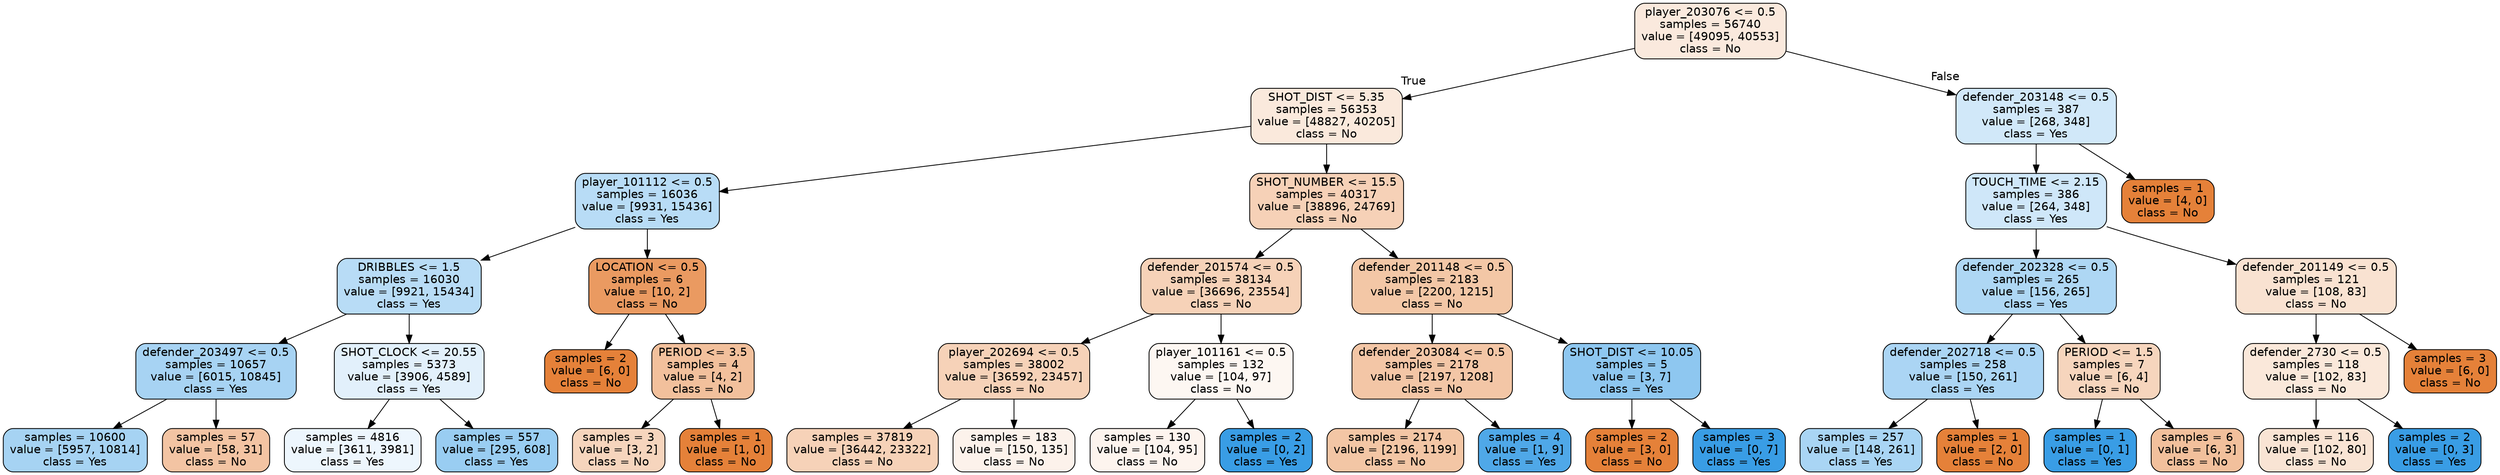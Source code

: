 digraph Tree {
node [shape=box, style="filled, rounded", color="black", fontname=helvetica] ;
edge [fontname=helvetica] ;
0 [label="player_203076 <= 0.5\nsamples = 56740\nvalue = [49095, 40553]\nclass = No", fillcolor="#fae9dd"] ;
1 [label="SHOT_DIST <= 5.35\nsamples = 56353\nvalue = [48827, 40205]\nclass = No", fillcolor="#fae9dc"] ;
0 -> 1 [labeldistance=2.5, labelangle=45, headlabel="True"] ;
2 [label="player_101112 <= 0.5\nsamples = 16036\nvalue = [9931, 15436]\nclass = Yes", fillcolor="#b8dcf6"] ;
1 -> 2 ;
3 [label="DRIBBLES <= 1.5\nsamples = 16030\nvalue = [9921, 15434]\nclass = Yes", fillcolor="#b8dcf6"] ;
2 -> 3 ;
4 [label="defender_203497 <= 0.5\nsamples = 10657\nvalue = [6015, 10845]\nclass = Yes", fillcolor="#a7d3f3"] ;
3 -> 4 ;
5 [label="samples = 10600\nvalue = [5957, 10814]\nclass = Yes", fillcolor="#a6d3f3"] ;
4 -> 5 ;
6 [label="samples = 57\nvalue = [58, 31]\nclass = No", fillcolor="#f3c4a3"] ;
4 -> 6 ;
7 [label="SHOT_CLOCK <= 20.55\nsamples = 5373\nvalue = [3906, 4589]\nclass = Yes", fillcolor="#e2f0fb"] ;
3 -> 7 ;
8 [label="samples = 4816\nvalue = [3611, 3981]\nclass = Yes", fillcolor="#edf6fd"] ;
7 -> 8 ;
9 [label="samples = 557\nvalue = [295, 608]\nclass = Yes", fillcolor="#99cdf2"] ;
7 -> 9 ;
10 [label="LOCATION <= 0.5\nsamples = 6\nvalue = [10, 2]\nclass = No", fillcolor="#ea9a61"] ;
2 -> 10 ;
11 [label="samples = 2\nvalue = [6, 0]\nclass = No", fillcolor="#e58139"] ;
10 -> 11 ;
12 [label="PERIOD <= 3.5\nsamples = 4\nvalue = [4, 2]\nclass = No", fillcolor="#f2c09c"] ;
10 -> 12 ;
13 [label="samples = 3\nvalue = [3, 2]\nclass = No", fillcolor="#f6d5bd"] ;
12 -> 13 ;
14 [label="samples = 1\nvalue = [1, 0]\nclass = No", fillcolor="#e58139"] ;
12 -> 14 ;
15 [label="SHOT_NUMBER <= 15.5\nsamples = 40317\nvalue = [38896, 24769]\nclass = No", fillcolor="#f6d1b7"] ;
1 -> 15 ;
16 [label="defender_201574 <= 0.5\nsamples = 38134\nvalue = [36696, 23554]\nclass = No", fillcolor="#f6d2b8"] ;
15 -> 16 ;
17 [label="player_202694 <= 0.5\nsamples = 38002\nvalue = [36592, 23457]\nclass = No", fillcolor="#f6d2b8"] ;
16 -> 17 ;
18 [label="samples = 37819\nvalue = [36442, 23322]\nclass = No", fillcolor="#f6d2b8"] ;
17 -> 18 ;
19 [label="samples = 183\nvalue = [150, 135]\nclass = No", fillcolor="#fcf2eb"] ;
17 -> 19 ;
20 [label="player_101161 <= 0.5\nsamples = 132\nvalue = [104, 97]\nclass = No", fillcolor="#fdf7f2"] ;
16 -> 20 ;
21 [label="samples = 130\nvalue = [104, 95]\nclass = No", fillcolor="#fdf4ee"] ;
20 -> 21 ;
22 [label="samples = 2\nvalue = [0, 2]\nclass = Yes", fillcolor="#399de5"] ;
20 -> 22 ;
23 [label="defender_201148 <= 0.5\nsamples = 2183\nvalue = [2200, 1215]\nclass = No", fillcolor="#f3c7a6"] ;
15 -> 23 ;
24 [label="defender_203084 <= 0.5\nsamples = 2178\nvalue = [2197, 1208]\nclass = No", fillcolor="#f3c6a6"] ;
23 -> 24 ;
25 [label="samples = 2174\nvalue = [2196, 1199]\nclass = No", fillcolor="#f3c6a5"] ;
24 -> 25 ;
26 [label="samples = 4\nvalue = [1, 9]\nclass = Yes", fillcolor="#4fa8e8"] ;
24 -> 26 ;
27 [label="SHOT_DIST <= 10.05\nsamples = 5\nvalue = [3, 7]\nclass = Yes", fillcolor="#8ec7f0"] ;
23 -> 27 ;
28 [label="samples = 2\nvalue = [3, 0]\nclass = No", fillcolor="#e58139"] ;
27 -> 28 ;
29 [label="samples = 3\nvalue = [0, 7]\nclass = Yes", fillcolor="#399de5"] ;
27 -> 29 ;
30 [label="defender_203148 <= 0.5\nsamples = 387\nvalue = [268, 348]\nclass = Yes", fillcolor="#d1e8f9"] ;
0 -> 30 [labeldistance=2.5, labelangle=-45, headlabel="False"] ;
31 [label="TOUCH_TIME <= 2.15\nsamples = 386\nvalue = [264, 348]\nclass = Yes", fillcolor="#cfe7f9"] ;
30 -> 31 ;
32 [label="defender_202328 <= 0.5\nsamples = 265\nvalue = [156, 265]\nclass = Yes", fillcolor="#aed7f4"] ;
31 -> 32 ;
33 [label="defender_202718 <= 0.5\nsamples = 258\nvalue = [150, 261]\nclass = Yes", fillcolor="#abd5f4"] ;
32 -> 33 ;
34 [label="samples = 257\nvalue = [148, 261]\nclass = Yes", fillcolor="#a9d5f4"] ;
33 -> 34 ;
35 [label="samples = 1\nvalue = [2, 0]\nclass = No", fillcolor="#e58139"] ;
33 -> 35 ;
36 [label="PERIOD <= 1.5\nsamples = 7\nvalue = [6, 4]\nclass = No", fillcolor="#f6d5bd"] ;
32 -> 36 ;
37 [label="samples = 1\nvalue = [0, 1]\nclass = Yes", fillcolor="#399de5"] ;
36 -> 37 ;
38 [label="samples = 6\nvalue = [6, 3]\nclass = No", fillcolor="#f2c09c"] ;
36 -> 38 ;
39 [label="defender_201149 <= 0.5\nsamples = 121\nvalue = [108, 83]\nclass = No", fillcolor="#f9e2d1"] ;
31 -> 39 ;
40 [label="defender_2730 <= 0.5\nsamples = 118\nvalue = [102, 83]\nclass = No", fillcolor="#fae8da"] ;
39 -> 40 ;
41 [label="samples = 116\nvalue = [102, 80]\nclass = No", fillcolor="#f9e4d4"] ;
40 -> 41 ;
42 [label="samples = 2\nvalue = [0, 3]\nclass = Yes", fillcolor="#399de5"] ;
40 -> 42 ;
43 [label="samples = 3\nvalue = [6, 0]\nclass = No", fillcolor="#e58139"] ;
39 -> 43 ;
44 [label="samples = 1\nvalue = [4, 0]\nclass = No", fillcolor="#e58139"] ;
30 -> 44 ;
}